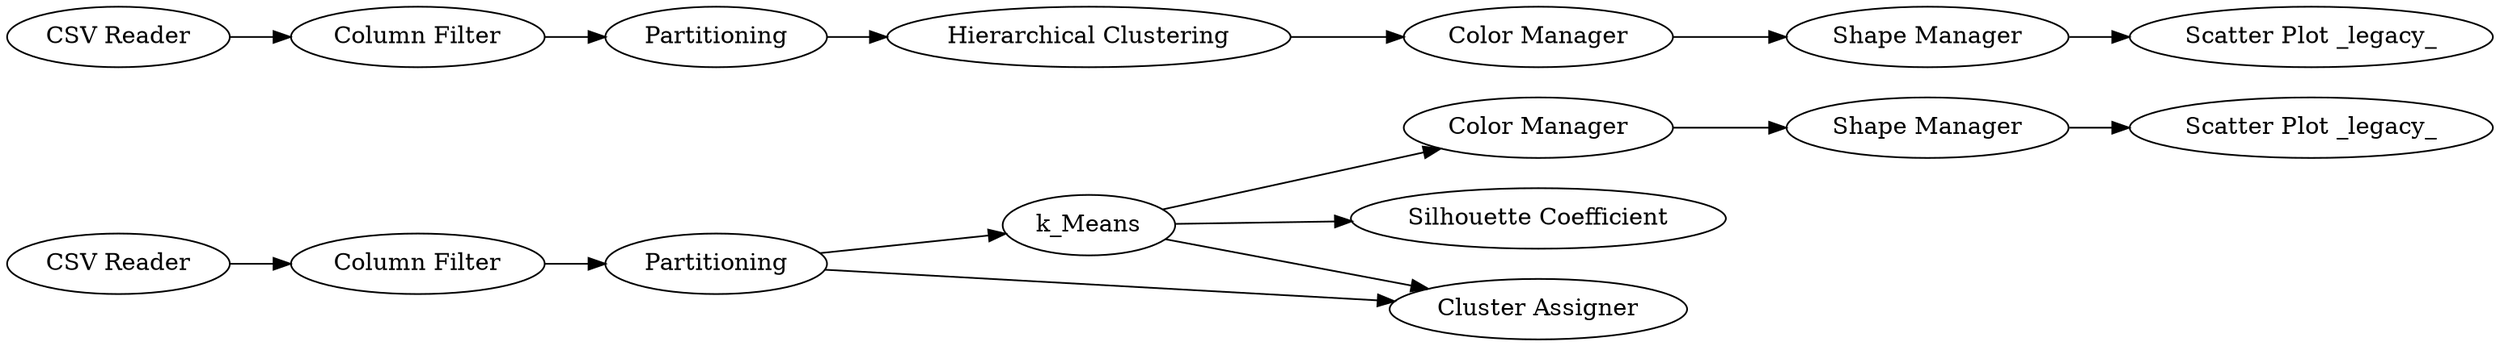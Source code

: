 digraph {
	4 -> 7
	12 -> 13
	7 -> 8
	4 -> 5
	1 -> 2
	8 -> 9
	15 -> 16
	3 -> 4
	3 -> 5
	13 -> 14
	14 -> 15
	11 -> 12
	2 -> 3
	10 -> 11
	4 -> 6
	5 [label="Cluster Assigner"]
	16 [label="Scatter Plot _legacy_"]
	14 [label="Color Manager"]
	13 [label="Hierarchical Clustering"]
	1 [label="CSV Reader"]
	7 [label="Color Manager"]
	9 [label="Scatter Plot _legacy_"]
	11 [label="Column Filter"]
	4 [label=k_Means]
	6 [label="Silhouette Coefficient"]
	8 [label="Shape Manager"]
	15 [label="Shape Manager"]
	12 [label=Partitioning]
	3 [label=Partitioning]
	2 [label="Column Filter"]
	10 [label="CSV Reader"]
	rankdir=LR
}
